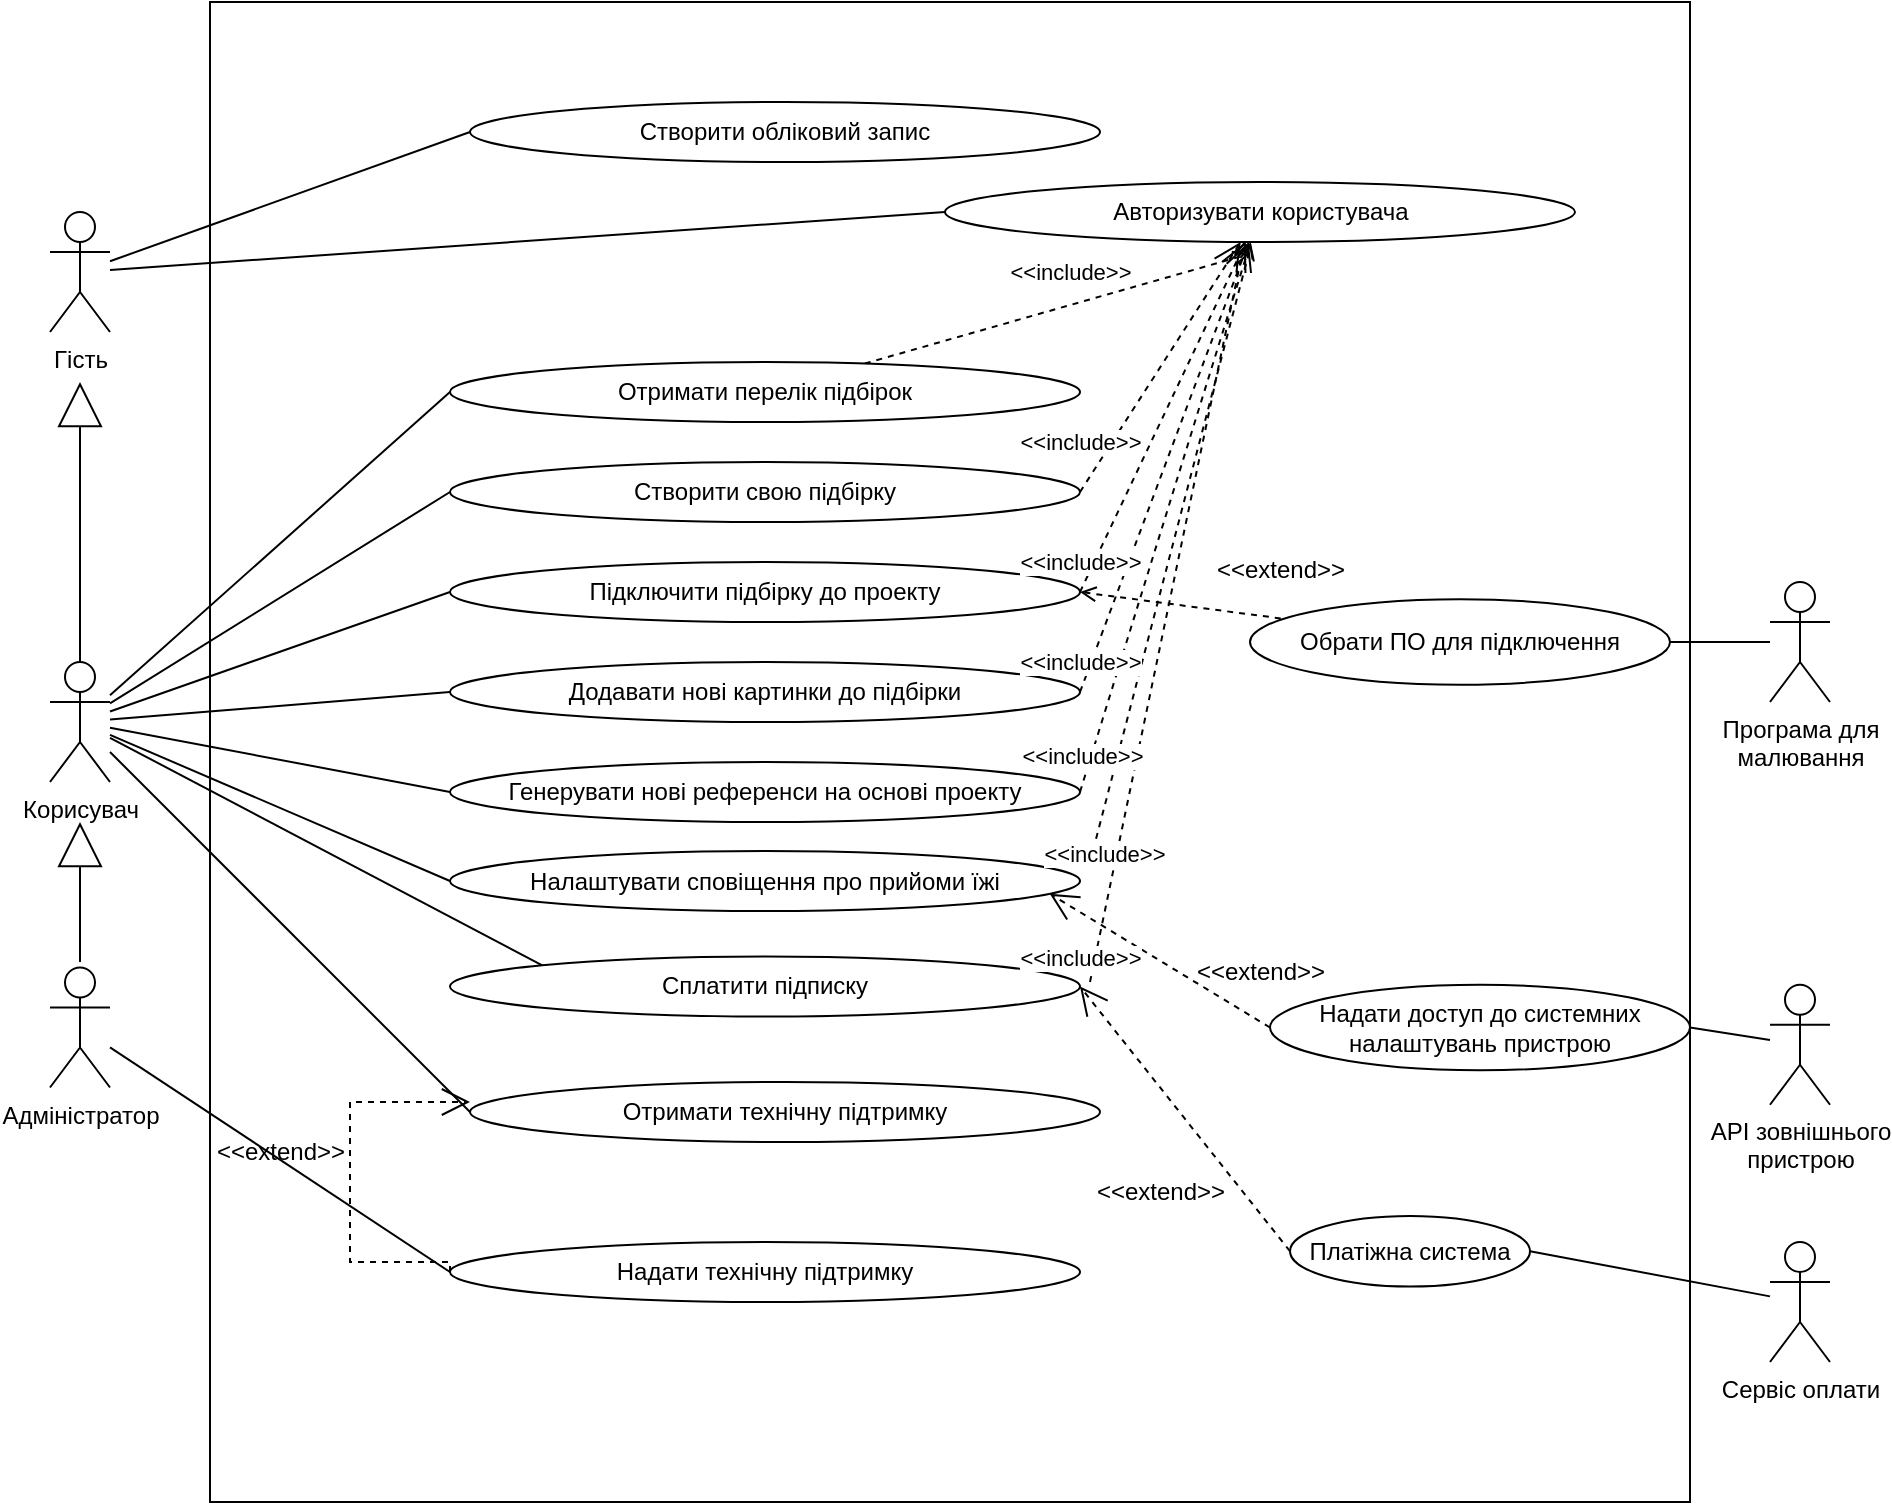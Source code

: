 <mxfile version="20.2.8" type="device"><diagram id="-rIGqLLhwPMNbFQsI1Uc" name="Страница 1"><mxGraphModel dx="1733" dy="2078" grid="1" gridSize="10" guides="1" tooltips="1" connect="1" arrows="1" fold="1" page="1" pageScale="1" pageWidth="827" pageHeight="1169" math="0" shadow="0"><root><mxCell id="0"/><mxCell id="1" parent="0"/><mxCell id="-ieenZdk_b7hDBQ9fXty-77" value="" style="rounded=0;whiteSpace=wrap;html=1;" parent="1" vertex="1"><mxGeometry x="120" y="-40" width="740" height="750" as="geometry"/></mxCell><mxCell id="-ieenZdk_b7hDBQ9fXty-6" style="edgeStyle=orthogonalEdgeStyle;rounded=0;orthogonalLoop=1;jettySize=auto;html=1;exitX=0.5;exitY=0;exitDx=0;exitDy=0;exitPerimeter=0;strokeWidth=1;endSize=20;endArrow=block;endFill=0;" parent="1" source="rNtwFEcJkgxxwqUTGQnE-3" edge="1"><mxGeometry relative="1" as="geometry"><mxPoint x="55" y="150" as="targetPoint"/></mxGeometry></mxCell><mxCell id="-ieenZdk_b7hDBQ9fXty-65" style="edgeStyle=none;rounded=0;orthogonalLoop=1;jettySize=auto;html=1;entryX=0;entryY=0.5;entryDx=0;entryDy=0;strokeWidth=1;endArrow=none;endFill=0;endSize=12;" parent="1" source="rNtwFEcJkgxxwqUTGQnE-3" target="rNtwFEcJkgxxwqUTGQnE-14" edge="1"><mxGeometry relative="1" as="geometry"/></mxCell><mxCell id="-ieenZdk_b7hDBQ9fXty-66" style="edgeStyle=none;rounded=0;orthogonalLoop=1;jettySize=auto;html=1;entryX=0;entryY=0.5;entryDx=0;entryDy=0;strokeWidth=1;endArrow=none;endFill=0;endSize=12;" parent="1" source="rNtwFEcJkgxxwqUTGQnE-3" target="rNtwFEcJkgxxwqUTGQnE-17" edge="1"><mxGeometry relative="1" as="geometry"/></mxCell><mxCell id="-ieenZdk_b7hDBQ9fXty-67" style="edgeStyle=none;rounded=0;orthogonalLoop=1;jettySize=auto;html=1;entryX=0;entryY=0.5;entryDx=0;entryDy=0;strokeWidth=1;endArrow=none;endFill=0;endSize=12;" parent="1" source="rNtwFEcJkgxxwqUTGQnE-3" target="rNtwFEcJkgxxwqUTGQnE-16" edge="1"><mxGeometry relative="1" as="geometry"/></mxCell><mxCell id="-ieenZdk_b7hDBQ9fXty-68" style="edgeStyle=none;rounded=0;orthogonalLoop=1;jettySize=auto;html=1;entryX=0;entryY=0.5;entryDx=0;entryDy=0;strokeWidth=1;endArrow=none;endFill=0;endSize=12;" parent="1" source="rNtwFEcJkgxxwqUTGQnE-3" target="-ieenZdk_b7hDBQ9fXty-9" edge="1"><mxGeometry relative="1" as="geometry"/></mxCell><mxCell id="-ieenZdk_b7hDBQ9fXty-69" style="edgeStyle=none;rounded=0;orthogonalLoop=1;jettySize=auto;html=1;entryX=0;entryY=0.5;entryDx=0;entryDy=0;strokeWidth=1;endArrow=none;endFill=0;endSize=12;" parent="1" source="rNtwFEcJkgxxwqUTGQnE-3" target="rNtwFEcJkgxxwqUTGQnE-18" edge="1"><mxGeometry relative="1" as="geometry"/></mxCell><mxCell id="-ieenZdk_b7hDBQ9fXty-70" style="edgeStyle=none;rounded=0;orthogonalLoop=1;jettySize=auto;html=1;entryX=0;entryY=0.5;entryDx=0;entryDy=0;strokeWidth=1;endArrow=none;endFill=0;endSize=12;" parent="1" source="rNtwFEcJkgxxwqUTGQnE-3" target="rNtwFEcJkgxxwqUTGQnE-47" edge="1"><mxGeometry relative="1" as="geometry"/></mxCell><mxCell id="-ieenZdk_b7hDBQ9fXty-72" style="edgeStyle=none;rounded=0;orthogonalLoop=1;jettySize=auto;html=1;entryX=0;entryY=0;entryDx=0;entryDy=0;strokeWidth=1;endArrow=none;endFill=0;endSize=12;" parent="1" source="rNtwFEcJkgxxwqUTGQnE-3" target="rNtwFEcJkgxxwqUTGQnE-19" edge="1"><mxGeometry relative="1" as="geometry"/></mxCell><mxCell id="rNtwFEcJkgxxwqUTGQnE-3" value="Корисувач" style="shape=umlActor;verticalLabelPosition=bottom;verticalAlign=top;html=1;outlineConnect=0;" parent="1" vertex="1"><mxGeometry x="40" y="290" width="30" height="60" as="geometry"/></mxCell><mxCell id="rNtwFEcJkgxxwqUTGQnE-10" style="edgeStyle=orthogonalEdgeStyle;rounded=0;orthogonalLoop=1;jettySize=auto;html=1;exitX=0.5;exitY=0;exitDx=0;exitDy=0;exitPerimeter=0;endArrow=block;endFill=0;endSize=20;" parent="1" edge="1"><mxGeometry relative="1" as="geometry"><mxPoint x="55" y="370" as="targetPoint"/><mxPoint x="55" y="440" as="sourcePoint"/><Array as="points"><mxPoint x="55" y="420"/><mxPoint x="55" y="420"/></Array></mxGeometry></mxCell><mxCell id="-ieenZdk_b7hDBQ9fXty-52" style="rounded=0;orthogonalLoop=1;jettySize=auto;html=1;entryX=0;entryY=0.5;entryDx=0;entryDy=0;strokeWidth=1;endArrow=none;endFill=0;endSize=12;" parent="1" source="rNtwFEcJkgxxwqUTGQnE-3" target="rNtwFEcJkgxxwqUTGQnE-24" edge="1"><mxGeometry relative="1" as="geometry"><mxPoint x="90" y="420" as="sourcePoint"/></mxGeometry></mxCell><mxCell id="-ieenZdk_b7hDBQ9fXty-53" style="edgeStyle=none;rounded=0;orthogonalLoop=1;jettySize=auto;html=1;entryX=0;entryY=0.5;entryDx=0;entryDy=0;strokeWidth=1;endArrow=none;endFill=0;endSize=12;" parent="1" source="rNtwFEcJkgxxwqUTGQnE-5" target="rNtwFEcJkgxxwqUTGQnE-25" edge="1"><mxGeometry relative="1" as="geometry"/></mxCell><mxCell id="rNtwFEcJkgxxwqUTGQnE-5" value="Адміністратор" style="shape=umlActor;verticalLabelPosition=bottom;verticalAlign=top;html=1;outlineConnect=0;" parent="1" vertex="1"><mxGeometry x="40" y="442.75" width="30" height="60" as="geometry"/></mxCell><mxCell id="-ieenZdk_b7hDBQ9fXty-57" style="edgeStyle=none;rounded=0;orthogonalLoop=1;jettySize=auto;html=1;entryX=1;entryY=0.5;entryDx=0;entryDy=0;strokeWidth=1;endArrow=none;endFill=0;endSize=12;" parent="1" source="rNtwFEcJkgxxwqUTGQnE-6" target="-ieenZdk_b7hDBQ9fXty-29" edge="1"><mxGeometry relative="1" as="geometry"/></mxCell><mxCell id="rNtwFEcJkgxxwqUTGQnE-6" value="Сервіс оплати" style="shape=umlActor;verticalLabelPosition=bottom;verticalAlign=top;html=1;outlineConnect=0;" parent="1" vertex="1"><mxGeometry x="900" y="580" width="30" height="60" as="geometry"/></mxCell><mxCell id="rNtwFEcJkgxxwqUTGQnE-13" value="Створити обліковий запис" style="ellipse;whiteSpace=wrap;html=1;" parent="1" vertex="1"><mxGeometry x="250" y="10" width="315" height="30" as="geometry"/></mxCell><mxCell id="Hu85HRBSvzvofdC3MR4n-37" style="rounded=0;orthogonalLoop=1;jettySize=auto;html=1;entryX=0.483;entryY=1.2;entryDx=0;entryDy=0;entryPerimeter=0;dashed=1;endArrow=open;endFill=0;" edge="1" parent="1" source="rNtwFEcJkgxxwqUTGQnE-14" target="-ieenZdk_b7hDBQ9fXty-4"><mxGeometry relative="1" as="geometry"/></mxCell><mxCell id="rNtwFEcJkgxxwqUTGQnE-14" value="Отримати перелік підбірок" style="ellipse;whiteSpace=wrap;html=1;" parent="1" vertex="1"><mxGeometry x="240" y="140" width="315" height="30" as="geometry"/></mxCell><mxCell id="-ieenZdk_b7hDBQ9fXty-15" style="rounded=0;orthogonalLoop=1;jettySize=auto;html=1;exitX=1;exitY=0.5;exitDx=0;exitDy=0;dashed=1;strokeWidth=1;endArrow=open;endFill=0;endSize=12;" parent="1" source="rNtwFEcJkgxxwqUTGQnE-16" edge="1" target="-ieenZdk_b7hDBQ9fXty-4"><mxGeometry relative="1" as="geometry"><mxPoint x="710" y="70" as="targetPoint"/></mxGeometry></mxCell><mxCell id="rNtwFEcJkgxxwqUTGQnE-16" value="Підключити підбірку до проекту" style="ellipse;whiteSpace=wrap;html=1;" parent="1" vertex="1"><mxGeometry x="240" y="240" width="315" height="30" as="geometry"/></mxCell><mxCell id="-ieenZdk_b7hDBQ9fXty-30" style="rounded=0;orthogonalLoop=1;jettySize=auto;html=1;exitX=1;exitY=0.5;exitDx=0;exitDy=0;dashed=1;strokeWidth=1;endArrow=open;endFill=0;endSize=12;" parent="1" source="rNtwFEcJkgxxwqUTGQnE-17" edge="1" target="-ieenZdk_b7hDBQ9fXty-4"><mxGeometry relative="1" as="geometry"><mxPoint x="710" y="70" as="targetPoint"/></mxGeometry></mxCell><mxCell id="rNtwFEcJkgxxwqUTGQnE-17" value="Створити свою підбірку" style="ellipse;whiteSpace=wrap;html=1;" parent="1" vertex="1"><mxGeometry x="240" y="190" width="315" height="30" as="geometry"/></mxCell><mxCell id="Hu85HRBSvzvofdC3MR4n-27" style="rounded=0;orthogonalLoop=1;jettySize=auto;html=1;dashed=1;exitX=1;exitY=0.5;exitDx=0;exitDy=0;endArrow=open;endFill=0;" edge="1" parent="1" source="rNtwFEcJkgxxwqUTGQnE-18" target="-ieenZdk_b7hDBQ9fXty-4"><mxGeometry relative="1" as="geometry"><mxPoint x="690" y="100" as="targetPoint"/></mxGeometry></mxCell><mxCell id="rNtwFEcJkgxxwqUTGQnE-18" value="Генерувати нові референси на основі проекту" style="ellipse;whiteSpace=wrap;html=1;" parent="1" vertex="1"><mxGeometry x="240" y="340" width="315" height="30" as="geometry"/></mxCell><mxCell id="Hu85HRBSvzvofdC3MR4n-29" style="rounded=0;orthogonalLoop=1;jettySize=auto;html=1;dashed=1;entryX=0.476;entryY=0.978;entryDx=0;entryDy=0;entryPerimeter=0;endArrow=open;endFill=0;" edge="1" parent="1" target="-ieenZdk_b7hDBQ9fXty-4"><mxGeometry relative="1" as="geometry"><mxPoint x="700" y="100" as="targetPoint"/><mxPoint x="560" y="450" as="sourcePoint"/></mxGeometry></mxCell><mxCell id="rNtwFEcJkgxxwqUTGQnE-19" value="Сплатити підписку" style="ellipse;whiteSpace=wrap;html=1;" parent="1" vertex="1"><mxGeometry x="240" y="437.25" width="315" height="30" as="geometry"/></mxCell><mxCell id="rNtwFEcJkgxxwqUTGQnE-24" value="Отримати технічну підтримку" style="ellipse;whiteSpace=wrap;html=1;" parent="1" vertex="1"><mxGeometry x="250" y="500" width="315" height="30" as="geometry"/></mxCell><mxCell id="rNtwFEcJkgxxwqUTGQnE-25" value="Надати технічну підтримку" style="ellipse;whiteSpace=wrap;html=1;" parent="1" vertex="1"><mxGeometry x="240" y="580" width="315" height="30" as="geometry"/></mxCell><mxCell id="Hu85HRBSvzvofdC3MR4n-28" style="rounded=0;orthogonalLoop=1;jettySize=auto;html=1;dashed=1;entryX=0.486;entryY=1.033;entryDx=0;entryDy=0;entryPerimeter=0;endArrow=open;endFill=0;" edge="1" parent="1" target="-ieenZdk_b7hDBQ9fXty-4"><mxGeometry relative="1" as="geometry"><mxPoint x="700" y="100" as="targetPoint"/><mxPoint x="560" y="390" as="sourcePoint"/></mxGeometry></mxCell><mxCell id="rNtwFEcJkgxxwqUTGQnE-47" value="Налаштувати сповіщення про прийоми їжі" style="ellipse;whiteSpace=wrap;html=1;" parent="1" vertex="1"><mxGeometry x="240" y="384.5" width="315" height="30" as="geometry"/></mxCell><mxCell id="-ieenZdk_b7hDBQ9fXty-56" style="edgeStyle=none;rounded=0;orthogonalLoop=1;jettySize=auto;html=1;entryX=1;entryY=0.5;entryDx=0;entryDy=0;strokeWidth=1;endArrow=none;endFill=0;endSize=12;" parent="1" source="-ieenZdk_b7hDBQ9fXty-3" target="-ieenZdk_b7hDBQ9fXty-26" edge="1"><mxGeometry relative="1" as="geometry"/></mxCell><mxCell id="-ieenZdk_b7hDBQ9fXty-3" value="API зовнішнього&lt;br&gt; пристрою" style="shape=umlActor;verticalLabelPosition=bottom;verticalAlign=top;html=1;outlineConnect=0;" parent="1" vertex="1"><mxGeometry x="900" y="451.38" width="30" height="60" as="geometry"/></mxCell><mxCell id="-ieenZdk_b7hDBQ9fXty-4" value="Авторизувати користувача" style="ellipse;whiteSpace=wrap;html=1;" parent="1" vertex="1"><mxGeometry x="487.5" y="50" width="315" height="30" as="geometry"/></mxCell><mxCell id="-ieenZdk_b7hDBQ9fXty-7" style="rounded=0;orthogonalLoop=1;jettySize=auto;html=1;entryX=0;entryY=0.5;entryDx=0;entryDy=0;strokeWidth=1;endArrow=none;endFill=0;endSize=20;" parent="1" source="-ieenZdk_b7hDBQ9fXty-5" target="rNtwFEcJkgxxwqUTGQnE-13" edge="1"><mxGeometry relative="1" as="geometry"/></mxCell><mxCell id="-ieenZdk_b7hDBQ9fXty-8" style="edgeStyle=none;rounded=0;orthogonalLoop=1;jettySize=auto;html=1;entryX=0;entryY=0.5;entryDx=0;entryDy=0;strokeWidth=1;endArrow=none;endFill=0;endSize=20;" parent="1" source="-ieenZdk_b7hDBQ9fXty-5" target="-ieenZdk_b7hDBQ9fXty-4" edge="1"><mxGeometry relative="1" as="geometry"/></mxCell><mxCell id="-ieenZdk_b7hDBQ9fXty-5" value="Гість" style="shape=umlActor;verticalLabelPosition=bottom;verticalAlign=top;html=1;outlineConnect=0;" parent="1" vertex="1"><mxGeometry x="40" y="65" width="30" height="60" as="geometry"/></mxCell><mxCell id="-ieenZdk_b7hDBQ9fXty-17" style="rounded=0;orthogonalLoop=1;jettySize=auto;html=1;exitX=1;exitY=0.5;exitDx=0;exitDy=0;dashed=1;strokeWidth=1;endArrow=open;endFill=0;endSize=12;" parent="1" source="-ieenZdk_b7hDBQ9fXty-9" target="-ieenZdk_b7hDBQ9fXty-4" edge="1"><mxGeometry relative="1" as="geometry"><mxPoint x="690" y="100" as="targetPoint"/></mxGeometry></mxCell><mxCell id="-ieenZdk_b7hDBQ9fXty-9" value="Додавати нові картинки до підбірки" style="ellipse;whiteSpace=wrap;html=1;" parent="1" vertex="1"><mxGeometry x="240" y="290" width="315" height="30" as="geometry"/></mxCell><mxCell id="-ieenZdk_b7hDBQ9fXty-14" value="&amp;lt;&amp;lt;include&amp;gt;&amp;gt;" style="edgeLabel;html=1;align=center;verticalAlign=middle;resizable=0;points=[];" parent="1" vertex="1" connectable="0"><mxGeometry x="555.001" y="180.0" as="geometry"/></mxCell><mxCell id="-ieenZdk_b7hDBQ9fXty-18" value="&amp;lt;&amp;lt;include&amp;gt;&amp;gt;" style="edgeLabel;html=1;align=center;verticalAlign=middle;resizable=0;points=[];" parent="1" vertex="1" connectable="0"><mxGeometry x="555.001" y="290.0" as="geometry"/></mxCell><mxCell id="-ieenZdk_b7hDBQ9fXty-27" style="edgeStyle=none;rounded=0;orthogonalLoop=1;jettySize=auto;html=1;exitX=0;exitY=0.5;exitDx=0;exitDy=0;entryX=0.952;entryY=0.712;entryDx=0;entryDy=0;dashed=1;strokeWidth=1;endArrow=open;endFill=0;endSize=12;entryPerimeter=0;" parent="1" source="-ieenZdk_b7hDBQ9fXty-26" target="rNtwFEcJkgxxwqUTGQnE-47" edge="1"><mxGeometry relative="1" as="geometry"/></mxCell><mxCell id="-ieenZdk_b7hDBQ9fXty-26" value="Надати доступ до системних налаштувань пристрою" style="ellipse;whiteSpace=wrap;html=1;" parent="1" vertex="1"><mxGeometry x="650" y="451.38" width="210" height="42.75" as="geometry"/></mxCell><mxCell id="-ieenZdk_b7hDBQ9fXty-28" value="&amp;lt;&amp;lt;extend&amp;gt;&amp;gt;" style="text;html=1;align=center;verticalAlign=middle;resizable=0;points=[];autosize=1;strokeColor=none;fillColor=none;" parent="1" vertex="1"><mxGeometry x="550" y="540" width="90" height="30" as="geometry"/></mxCell><mxCell id="-ieenZdk_b7hDBQ9fXty-37" style="edgeStyle=none;rounded=0;orthogonalLoop=1;jettySize=auto;html=1;exitX=0;exitY=0.5;exitDx=0;exitDy=0;entryX=1;entryY=0.5;entryDx=0;entryDy=0;dashed=1;strokeWidth=1;endArrow=open;endFill=0;endSize=12;" parent="1" source="-ieenZdk_b7hDBQ9fXty-29" target="rNtwFEcJkgxxwqUTGQnE-19" edge="1"><mxGeometry relative="1" as="geometry"/></mxCell><mxCell id="-ieenZdk_b7hDBQ9fXty-29" value="Платіжна система" style="ellipse;whiteSpace=wrap;html=1;" parent="1" vertex="1"><mxGeometry x="660" y="567" width="120" height="35.25" as="geometry"/></mxCell><mxCell id="-ieenZdk_b7hDBQ9fXty-35" value="&amp;lt;&amp;lt;include&amp;gt;&amp;gt;" style="edgeLabel;html=1;align=center;verticalAlign=middle;resizable=0;points=[];" parent="1" vertex="1" connectable="0"><mxGeometry x="550.003" y="95.0" as="geometry"/></mxCell><mxCell id="-ieenZdk_b7hDBQ9fXty-49" value="&amp;lt;&amp;lt;extend&amp;gt;&amp;gt;" style="text;html=1;align=center;verticalAlign=middle;resizable=0;points=[];autosize=1;strokeColor=none;fillColor=none;" parent="1" vertex="1"><mxGeometry x="600" y="430" width="90" height="30" as="geometry"/></mxCell><mxCell id="-ieenZdk_b7hDBQ9fXty-61" value="&amp;lt;&amp;lt;include&amp;gt;&amp;gt;" style="edgeLabel;html=1;align=center;verticalAlign=middle;resizable=0;points=[];" parent="1" vertex="1" connectable="0"><mxGeometry x="555.001" y="240.0" as="geometry"/></mxCell><mxCell id="Hu85HRBSvzvofdC3MR4n-8" value="&amp;lt;&amp;lt;extend&amp;gt;&amp;gt;" style="text;html=1;align=center;verticalAlign=middle;resizable=0;points=[];autosize=1;strokeColor=none;fillColor=none;" vertex="1" parent="1"><mxGeometry x="110" y="520" width="90" height="30" as="geometry"/></mxCell><mxCell id="Hu85HRBSvzvofdC3MR4n-10" style="edgeStyle=orthogonalEdgeStyle;rounded=0;orthogonalLoop=1;jettySize=auto;html=1;dashed=1;strokeWidth=1;endArrow=open;endFill=0;endSize=12;exitX=0;exitY=0.5;exitDx=0;exitDy=0;" edge="1" parent="1" source="rNtwFEcJkgxxwqUTGQnE-25"><mxGeometry relative="1" as="geometry"><Array as="points"><mxPoint x="240" y="590"/><mxPoint x="190" y="590"/><mxPoint x="190" y="510"/></Array><mxPoint x="240" y="600" as="sourcePoint"/><mxPoint x="250" y="510" as="targetPoint"/></mxGeometry></mxCell><mxCell id="Hu85HRBSvzvofdC3MR4n-30" value="&amp;lt;&amp;lt;include&amp;gt;&amp;gt;" style="edgeLabel;html=1;align=center;verticalAlign=middle;resizable=0;points=[];" vertex="1" connectable="0" parent="1"><mxGeometry x="555.001" y="280.0" as="geometry"><mxPoint x="1" y="57" as="offset"/></mxGeometry></mxCell><mxCell id="Hu85HRBSvzvofdC3MR4n-31" value="&amp;lt;&amp;lt;include&amp;gt;&amp;gt;" style="edgeLabel;html=1;align=center;verticalAlign=middle;resizable=0;points=[];" vertex="1" connectable="0" parent="1"><mxGeometry x="575.001" y="310.0" as="geometry"><mxPoint x="-8" y="76" as="offset"/></mxGeometry></mxCell><mxCell id="Hu85HRBSvzvofdC3MR4n-32" value="&amp;lt;&amp;lt;include&amp;gt;&amp;gt;" style="edgeLabel;html=1;align=center;verticalAlign=middle;resizable=0;points=[];" vertex="1" connectable="0" parent="1"><mxGeometry x="555.001" y="437.25" as="geometry"/></mxCell><mxCell id="Hu85HRBSvzvofdC3MR4n-42" style="edgeStyle=none;rounded=0;orthogonalLoop=1;jettySize=auto;html=1;entryX=1;entryY=0.5;entryDx=0;entryDy=0;endArrow=none;endFill=0;" edge="1" parent="1" source="Hu85HRBSvzvofdC3MR4n-38" target="Hu85HRBSvzvofdC3MR4n-39"><mxGeometry relative="1" as="geometry"/></mxCell><mxCell id="Hu85HRBSvzvofdC3MR4n-38" value="Програма для&lt;br&gt; малювання" style="shape=umlActor;verticalLabelPosition=bottom;verticalAlign=top;html=1;outlineConnect=0;" vertex="1" parent="1"><mxGeometry x="900" y="250" width="30" height="60" as="geometry"/></mxCell><mxCell id="Hu85HRBSvzvofdC3MR4n-43" style="edgeStyle=none;rounded=0;orthogonalLoop=1;jettySize=auto;html=1;endArrow=none;endFill=0;startArrow=open;startFill=0;dashed=1;exitX=1;exitY=0.5;exitDx=0;exitDy=0;" edge="1" parent="1" source="rNtwFEcJkgxxwqUTGQnE-16" target="Hu85HRBSvzvofdC3MR4n-39"><mxGeometry relative="1" as="geometry"/></mxCell><mxCell id="Hu85HRBSvzvofdC3MR4n-39" value="Обрати ПО для підключення" style="ellipse;whiteSpace=wrap;html=1;" vertex="1" parent="1"><mxGeometry x="640" y="258.63" width="210" height="42.75" as="geometry"/></mxCell><mxCell id="Hu85HRBSvzvofdC3MR4n-45" value="&amp;lt;&amp;lt;extend&amp;gt;&amp;gt;" style="text;html=1;align=center;verticalAlign=middle;resizable=0;points=[];autosize=1;strokeColor=none;fillColor=none;" vertex="1" parent="1"><mxGeometry x="610" y="228.63" width="90" height="30" as="geometry"/></mxCell></root></mxGraphModel></diagram></mxfile>